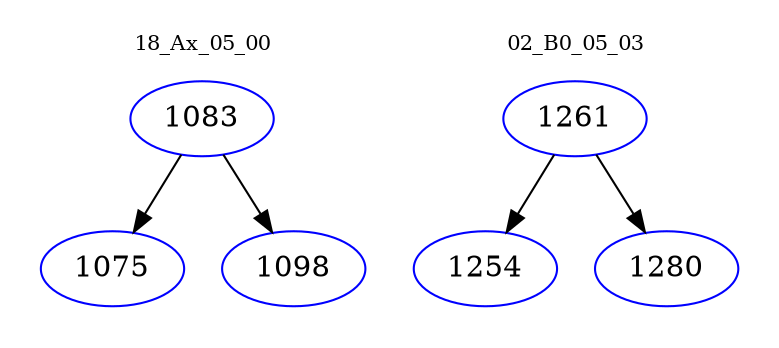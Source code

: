 digraph{
subgraph cluster_0 {
color = white
label = "18_Ax_05_00";
fontsize=10;
T0_1083 [label="1083", color="blue"]
T0_1083 -> T0_1075 [color="black"]
T0_1075 [label="1075", color="blue"]
T0_1083 -> T0_1098 [color="black"]
T0_1098 [label="1098", color="blue"]
}
subgraph cluster_1 {
color = white
label = "02_B0_05_03";
fontsize=10;
T1_1261 [label="1261", color="blue"]
T1_1261 -> T1_1254 [color="black"]
T1_1254 [label="1254", color="blue"]
T1_1261 -> T1_1280 [color="black"]
T1_1280 [label="1280", color="blue"]
}
}
